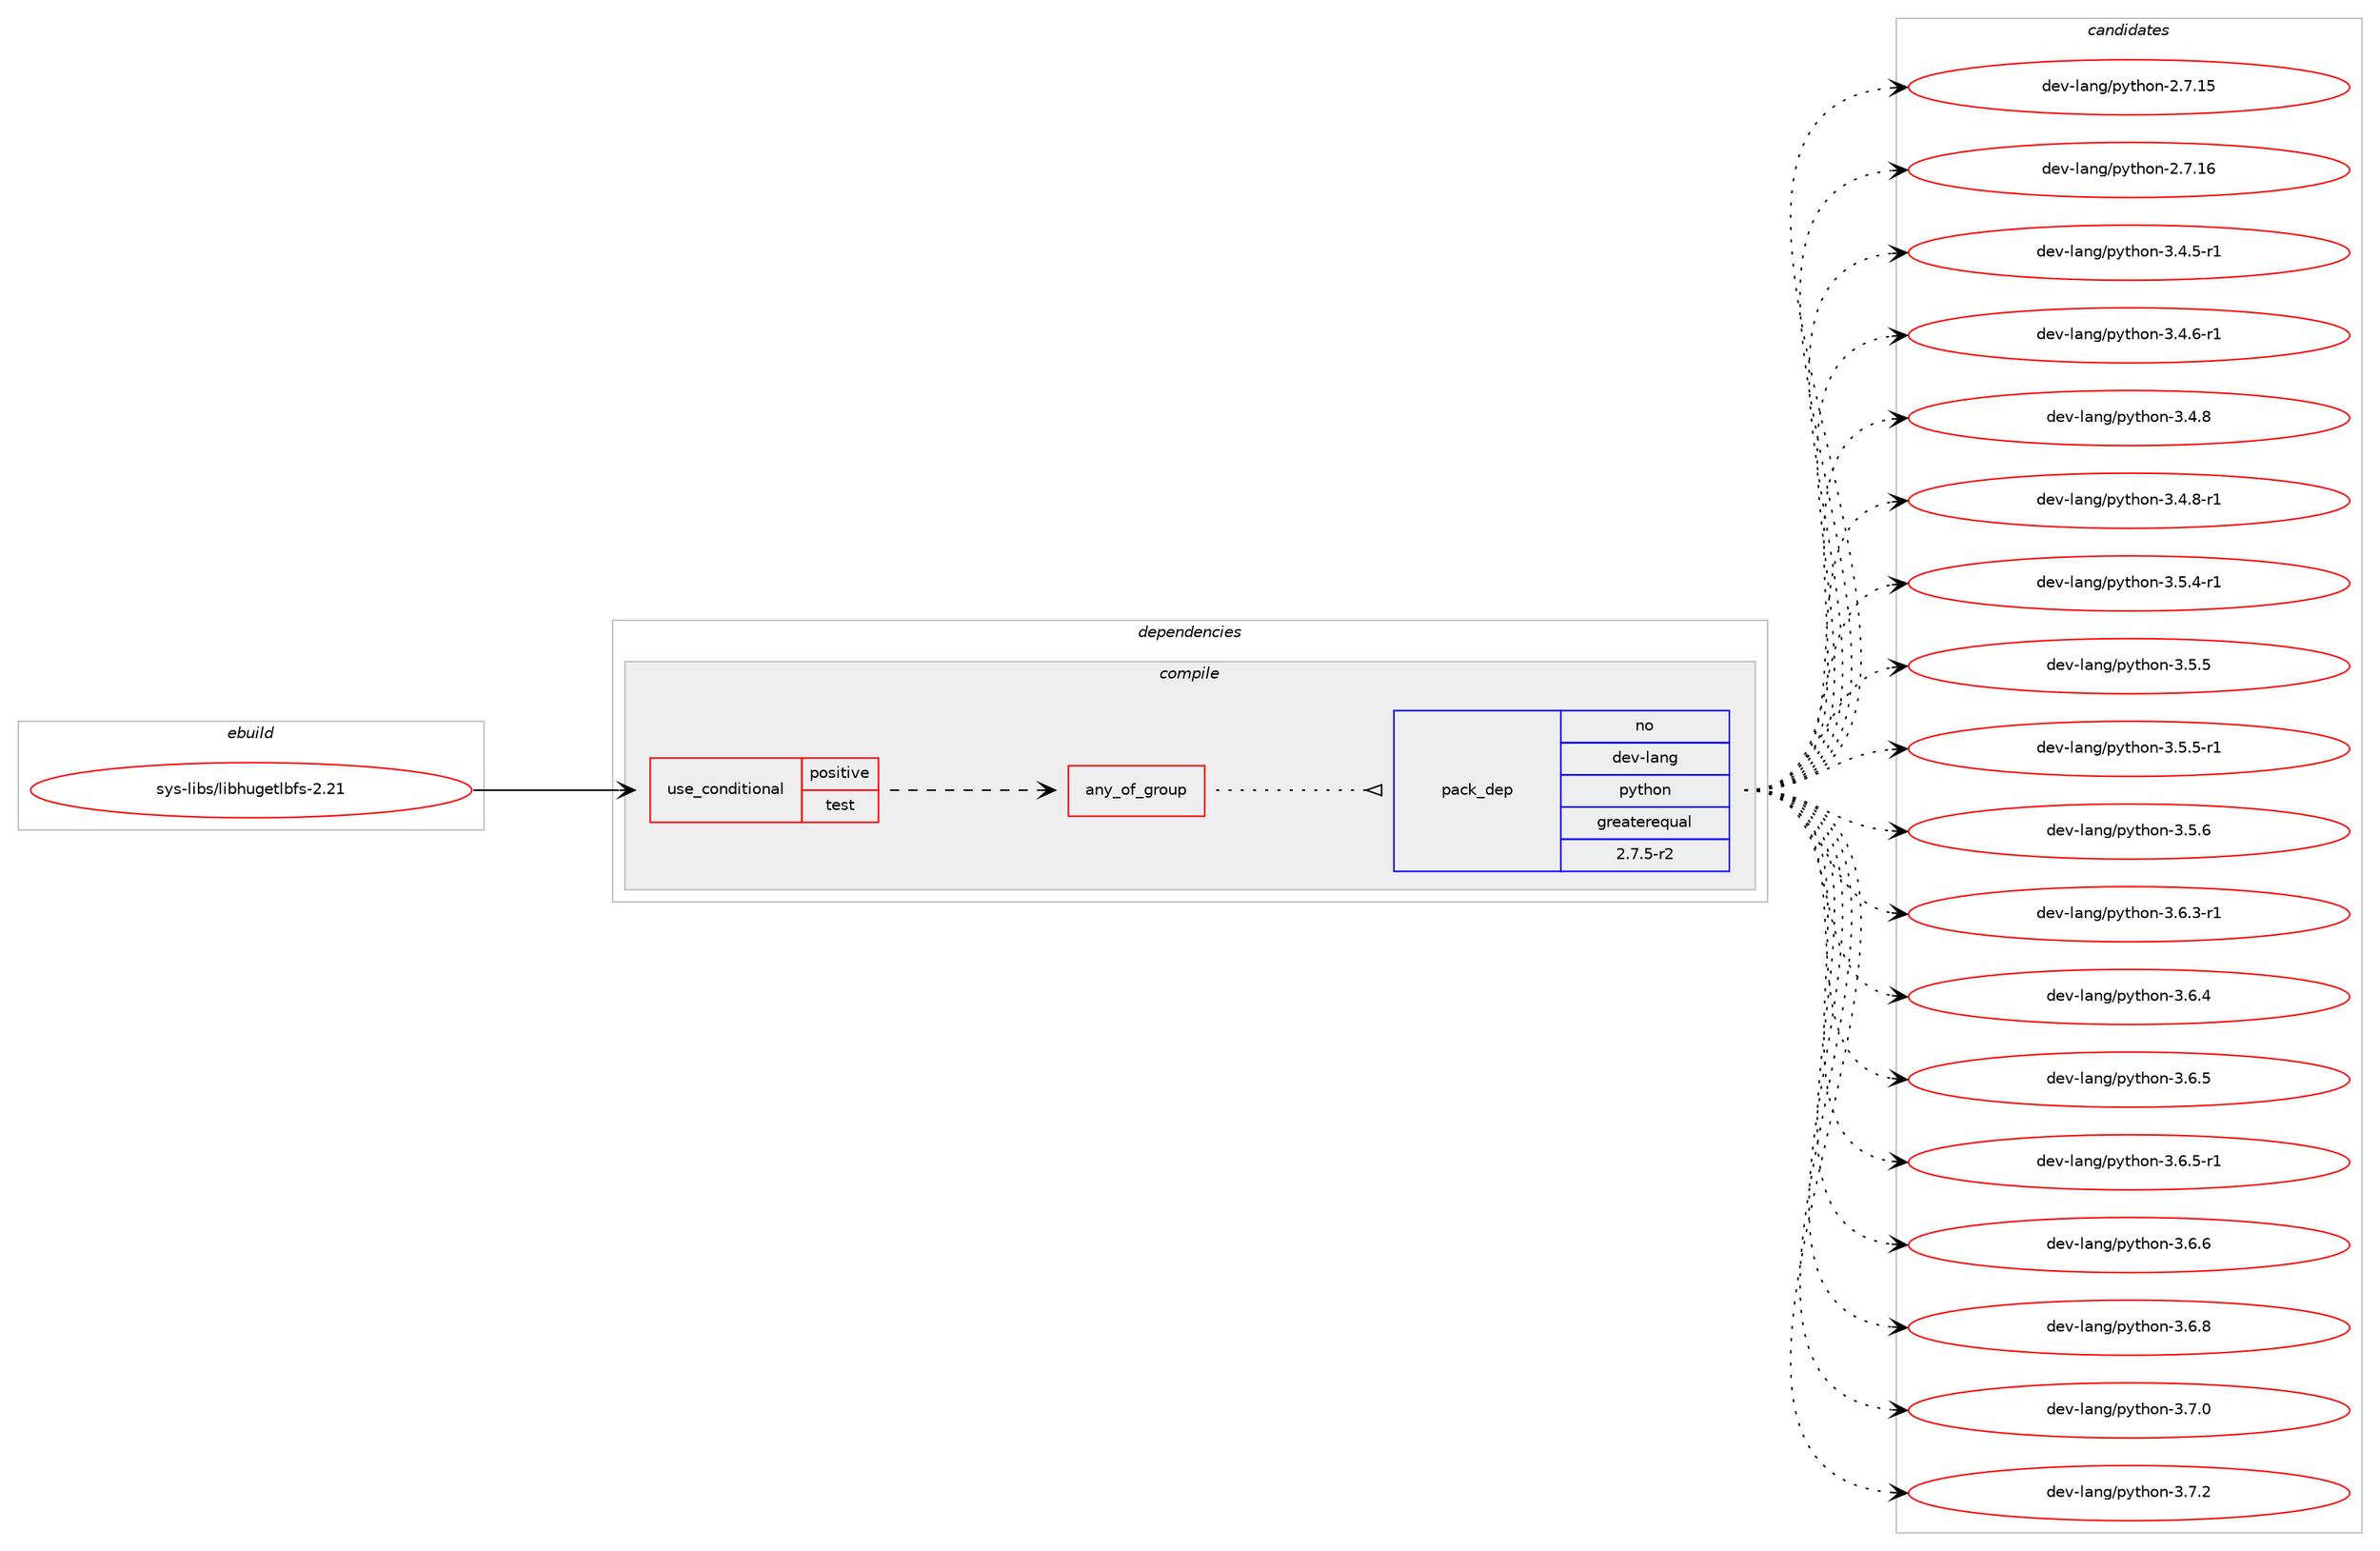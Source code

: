 digraph prolog {

# *************
# Graph options
# *************

newrank=true;
concentrate=true;
compound=true;
graph [rankdir=LR,fontname=Helvetica,fontsize=10,ranksep=1.5];#, ranksep=2.5, nodesep=0.2];
edge  [arrowhead=vee];
node  [fontname=Helvetica,fontsize=10];

# **********
# The ebuild
# **********

subgraph cluster_leftcol {
color=gray;
rank=same;
label=<<i>ebuild</i>>;
id [label="sys-libs/libhugetlbfs-2.21", color=red, width=4, href="../sys-libs/libhugetlbfs-2.21.svg"];
}

# ****************
# The dependencies
# ****************

subgraph cluster_midcol {
color=gray;
label=<<i>dependencies</i>>;
subgraph cluster_compile {
fillcolor="#eeeeee";
style=filled;
label=<<i>compile</i>>;
subgraph cond461943 {
dependency1738282 [label=<<TABLE BORDER="0" CELLBORDER="1" CELLSPACING="0" CELLPADDING="4"><TR><TD ROWSPAN="3" CELLPADDING="10">use_conditional</TD></TR><TR><TD>positive</TD></TR><TR><TD>test</TD></TR></TABLE>>, shape=none, color=red];
subgraph any27715 {
dependency1738283 [label=<<TABLE BORDER="0" CELLBORDER="1" CELLSPACING="0" CELLPADDING="4"><TR><TD CELLPADDING="10">any_of_group</TD></TR></TABLE>>, shape=none, color=red];subgraph pack1247669 {
dependency1738284 [label=<<TABLE BORDER="0" CELLBORDER="1" CELLSPACING="0" CELLPADDING="4" WIDTH="220"><TR><TD ROWSPAN="6" CELLPADDING="30">pack_dep</TD></TR><TR><TD WIDTH="110">no</TD></TR><TR><TD>dev-lang</TD></TR><TR><TD>python</TD></TR><TR><TD>greaterequal</TD></TR><TR><TD>2.7.5-r2</TD></TR></TABLE>>, shape=none, color=blue];
}
dependency1738283:e -> dependency1738284:w [weight=20,style="dotted",arrowhead="oinv"];
}
dependency1738282:e -> dependency1738283:w [weight=20,style="dashed",arrowhead="vee"];
}
id:e -> dependency1738282:w [weight=20,style="solid",arrowhead="vee"];
}
subgraph cluster_compileandrun {
fillcolor="#eeeeee";
style=filled;
label=<<i>compile and run</i>>;
}
subgraph cluster_run {
fillcolor="#eeeeee";
style=filled;
label=<<i>run</i>>;
}
}

# **************
# The candidates
# **************

subgraph cluster_choices {
rank=same;
color=gray;
label=<<i>candidates</i>>;

subgraph choice1247669 {
color=black;
nodesep=1;
choice10010111845108971101034711212111610411111045504655464953 [label="dev-lang/python-2.7.15", color=red, width=4,href="../dev-lang/python-2.7.15.svg"];
choice10010111845108971101034711212111610411111045504655464954 [label="dev-lang/python-2.7.16", color=red, width=4,href="../dev-lang/python-2.7.16.svg"];
choice1001011184510897110103471121211161041111104551465246534511449 [label="dev-lang/python-3.4.5-r1", color=red, width=4,href="../dev-lang/python-3.4.5-r1.svg"];
choice1001011184510897110103471121211161041111104551465246544511449 [label="dev-lang/python-3.4.6-r1", color=red, width=4,href="../dev-lang/python-3.4.6-r1.svg"];
choice100101118451089711010347112121116104111110455146524656 [label="dev-lang/python-3.4.8", color=red, width=4,href="../dev-lang/python-3.4.8.svg"];
choice1001011184510897110103471121211161041111104551465246564511449 [label="dev-lang/python-3.4.8-r1", color=red, width=4,href="../dev-lang/python-3.4.8-r1.svg"];
choice1001011184510897110103471121211161041111104551465346524511449 [label="dev-lang/python-3.5.4-r1", color=red, width=4,href="../dev-lang/python-3.5.4-r1.svg"];
choice100101118451089711010347112121116104111110455146534653 [label="dev-lang/python-3.5.5", color=red, width=4,href="../dev-lang/python-3.5.5.svg"];
choice1001011184510897110103471121211161041111104551465346534511449 [label="dev-lang/python-3.5.5-r1", color=red, width=4,href="../dev-lang/python-3.5.5-r1.svg"];
choice100101118451089711010347112121116104111110455146534654 [label="dev-lang/python-3.5.6", color=red, width=4,href="../dev-lang/python-3.5.6.svg"];
choice1001011184510897110103471121211161041111104551465446514511449 [label="dev-lang/python-3.6.3-r1", color=red, width=4,href="../dev-lang/python-3.6.3-r1.svg"];
choice100101118451089711010347112121116104111110455146544652 [label="dev-lang/python-3.6.4", color=red, width=4,href="../dev-lang/python-3.6.4.svg"];
choice100101118451089711010347112121116104111110455146544653 [label="dev-lang/python-3.6.5", color=red, width=4,href="../dev-lang/python-3.6.5.svg"];
choice1001011184510897110103471121211161041111104551465446534511449 [label="dev-lang/python-3.6.5-r1", color=red, width=4,href="../dev-lang/python-3.6.5-r1.svg"];
choice100101118451089711010347112121116104111110455146544654 [label="dev-lang/python-3.6.6", color=red, width=4,href="../dev-lang/python-3.6.6.svg"];
choice100101118451089711010347112121116104111110455146544656 [label="dev-lang/python-3.6.8", color=red, width=4,href="../dev-lang/python-3.6.8.svg"];
choice100101118451089711010347112121116104111110455146554648 [label="dev-lang/python-3.7.0", color=red, width=4,href="../dev-lang/python-3.7.0.svg"];
choice100101118451089711010347112121116104111110455146554650 [label="dev-lang/python-3.7.2", color=red, width=4,href="../dev-lang/python-3.7.2.svg"];
dependency1738284:e -> choice10010111845108971101034711212111610411111045504655464953:w [style=dotted,weight="100"];
dependency1738284:e -> choice10010111845108971101034711212111610411111045504655464954:w [style=dotted,weight="100"];
dependency1738284:e -> choice1001011184510897110103471121211161041111104551465246534511449:w [style=dotted,weight="100"];
dependency1738284:e -> choice1001011184510897110103471121211161041111104551465246544511449:w [style=dotted,weight="100"];
dependency1738284:e -> choice100101118451089711010347112121116104111110455146524656:w [style=dotted,weight="100"];
dependency1738284:e -> choice1001011184510897110103471121211161041111104551465246564511449:w [style=dotted,weight="100"];
dependency1738284:e -> choice1001011184510897110103471121211161041111104551465346524511449:w [style=dotted,weight="100"];
dependency1738284:e -> choice100101118451089711010347112121116104111110455146534653:w [style=dotted,weight="100"];
dependency1738284:e -> choice1001011184510897110103471121211161041111104551465346534511449:w [style=dotted,weight="100"];
dependency1738284:e -> choice100101118451089711010347112121116104111110455146534654:w [style=dotted,weight="100"];
dependency1738284:e -> choice1001011184510897110103471121211161041111104551465446514511449:w [style=dotted,weight="100"];
dependency1738284:e -> choice100101118451089711010347112121116104111110455146544652:w [style=dotted,weight="100"];
dependency1738284:e -> choice100101118451089711010347112121116104111110455146544653:w [style=dotted,weight="100"];
dependency1738284:e -> choice1001011184510897110103471121211161041111104551465446534511449:w [style=dotted,weight="100"];
dependency1738284:e -> choice100101118451089711010347112121116104111110455146544654:w [style=dotted,weight="100"];
dependency1738284:e -> choice100101118451089711010347112121116104111110455146544656:w [style=dotted,weight="100"];
dependency1738284:e -> choice100101118451089711010347112121116104111110455146554648:w [style=dotted,weight="100"];
dependency1738284:e -> choice100101118451089711010347112121116104111110455146554650:w [style=dotted,weight="100"];
}
}

}
